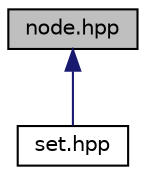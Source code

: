 digraph "node.hpp"
{
 // LATEX_PDF_SIZE
  edge [fontname="Helvetica",fontsize="10",labelfontname="Helvetica",labelfontsize="10"];
  node [fontname="Helvetica",fontsize="10",shape=record];
  Node1 [label="node.hpp",height=0.2,width=0.4,color="black", fillcolor="grey75", style="filled", fontcolor="black",tooltip="Clase Node el cual estara compuesto la clase Set."];
  Node1 -> Node2 [dir="back",color="midnightblue",fontsize="10",style="solid",fontname="Helvetica"];
  Node2 [label="set.hpp",height=0.2,width=0.4,color="black", fillcolor="white", style="filled",URL="$set_8hpp.html",tooltip="Manipular conjuntos."];
}
